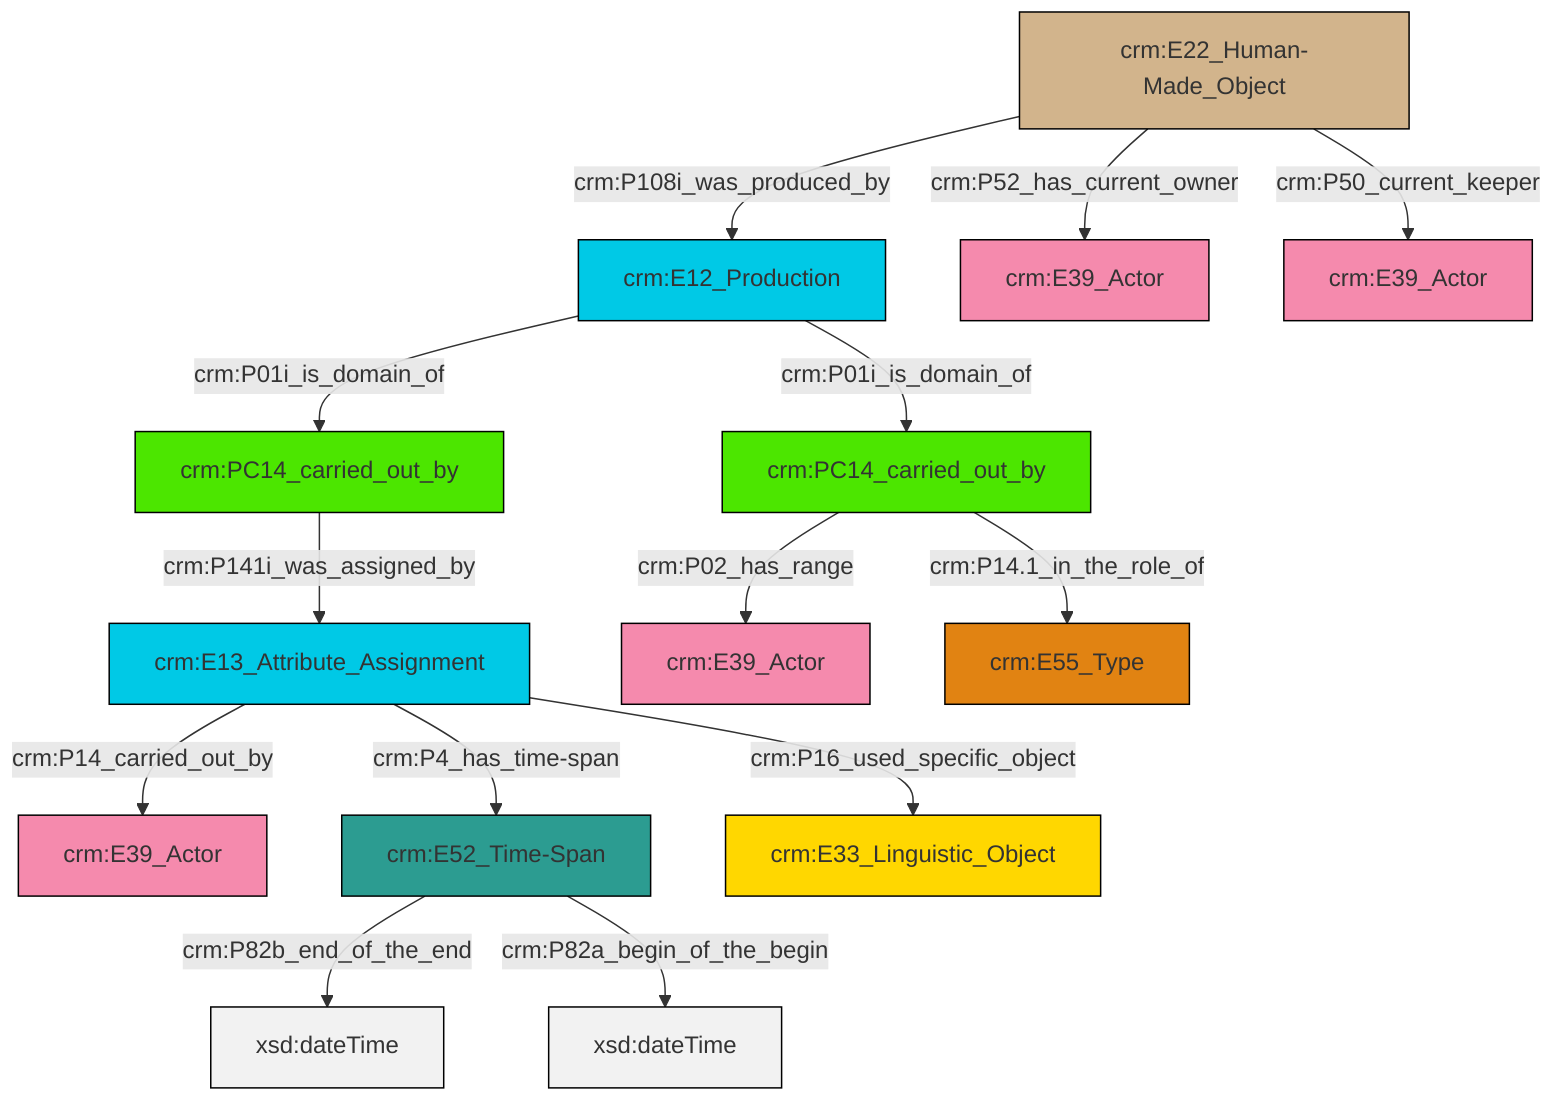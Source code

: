 graph TD
classDef Literal fill:#f2f2f2,stroke:#000000;
classDef CRM_Entity fill:#FFFFFF,stroke:#000000;
classDef Temporal_Entity fill:#00C9E6, stroke:#000000;
classDef Type fill:#E18312, stroke:#000000;
classDef Time-Span fill:#2C9C91, stroke:#000000;
classDef Appellation fill:#FFEB7F, stroke:#000000;
classDef Place fill:#008836, stroke:#000000;
classDef Persistent_Item fill:#B266B2, stroke:#000000;
classDef Conceptual_Object fill:#FFD700, stroke:#000000;
classDef Physical_Thing fill:#D2B48C, stroke:#000000;
classDef Actor fill:#f58aad, stroke:#000000;
classDef PC_Classes fill:#4ce600, stroke:#000000;
classDef Multi fill:#cccccc,stroke:#000000;

0["crm:E13_Attribute_Assignment"]:::Temporal_Entity -->|crm:P14_carried_out_by| 1["crm:E39_Actor"]:::Actor
0["crm:E13_Attribute_Assignment"]:::Temporal_Entity -->|crm:P4_has_time-span| 2["crm:E52_Time-Span"]:::Time-Span
4["crm:E12_Production"]:::Temporal_Entity -->|crm:P01i_is_domain_of| 5["crm:PC14_carried_out_by"]:::PC_Classes
5["crm:PC14_carried_out_by"]:::PC_Classes -->|crm:P141i_was_assigned_by| 0["crm:E13_Attribute_Assignment"]:::Temporal_Entity
6["crm:E22_Human-Made_Object"]:::Physical_Thing -->|crm:P52_has_current_owner| 7["crm:E39_Actor"]:::Actor
4["crm:E12_Production"]:::Temporal_Entity -->|crm:P01i_is_domain_of| 8["crm:PC14_carried_out_by"]:::PC_Classes
6["crm:E22_Human-Made_Object"]:::Physical_Thing -->|crm:P108i_was_produced_by| 4["crm:E12_Production"]:::Temporal_Entity
8["crm:PC14_carried_out_by"]:::PC_Classes -->|crm:P02_has_range| 12["crm:E39_Actor"]:::Actor
8["crm:PC14_carried_out_by"]:::PC_Classes -->|crm:P14.1_in_the_role_of| 15["crm:E55_Type"]:::Type
6["crm:E22_Human-Made_Object"]:::Physical_Thing -->|crm:P50_current_keeper| 9["crm:E39_Actor"]:::Actor
0["crm:E13_Attribute_Assignment"]:::Temporal_Entity -->|crm:P16_used_specific_object| 13["crm:E33_Linguistic_Object"]:::Conceptual_Object
2["crm:E52_Time-Span"]:::Time-Span -->|crm:P82b_end_of_the_end| 24[xsd:dateTime]:::Literal
2["crm:E52_Time-Span"]:::Time-Span -->|crm:P82a_begin_of_the_begin| 25[xsd:dateTime]:::Literal